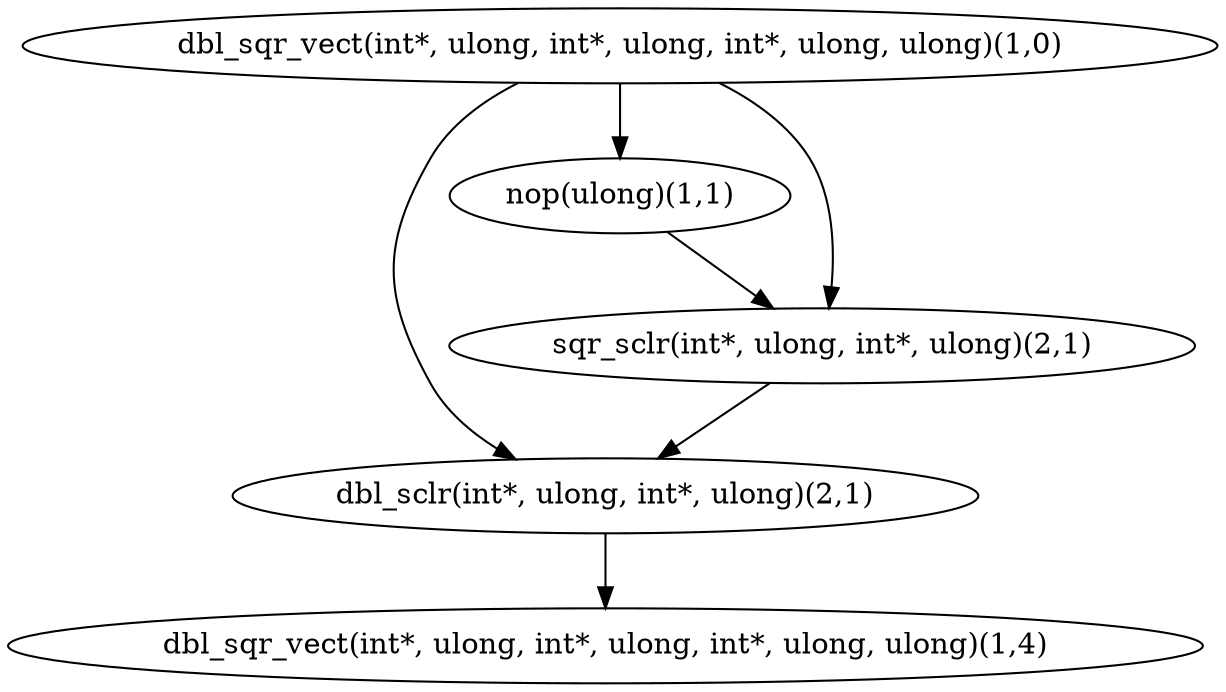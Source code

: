 strict digraph {
	"dbl_sqr_vect(int*, ulong, int*, ulong, int*, ulong, ulong)(1,4)" ;
	"dbl_sqr_vect(int*, ulong, int*, ulong, int*, ulong, ulong)(1,0)" ;
	"dbl_sclr(int*, ulong, int*, ulong)(2,1)" ;
	"nop(ulong)(1,1)" ;
	"sqr_sclr(int*, ulong, int*, ulong)(2,1)" ;

	"nop(ulong)(1,1)" -> "sqr_sclr(int*, ulong, int*, ulong)(2,1)" ;
	"sqr_sclr(int*, ulong, int*, ulong)(2,1)" -> "dbl_sclr(int*, ulong, int*, ulong)(2,1)" ;
	"dbl_sclr(int*, ulong, int*, ulong)(2,1)" -> "dbl_sqr_vect(int*, ulong, int*, ulong, int*, ulong, ulong)(1,4)" ;
	"dbl_sqr_vect(int*, ulong, int*, ulong, int*, ulong, ulong)(1,0)" -> "nop(ulong)(1,1)" ;
	"dbl_sqr_vect(int*, ulong, int*, ulong, int*, ulong, ulong)(1,0)" -> "dbl_sclr(int*, ulong, int*, ulong)(2,1)" ;
	"dbl_sqr_vect(int*, ulong, int*, ulong, int*, ulong, ulong)(1,0)" -> "sqr_sclr(int*, ulong, int*, ulong)(2,1)" ;
}
